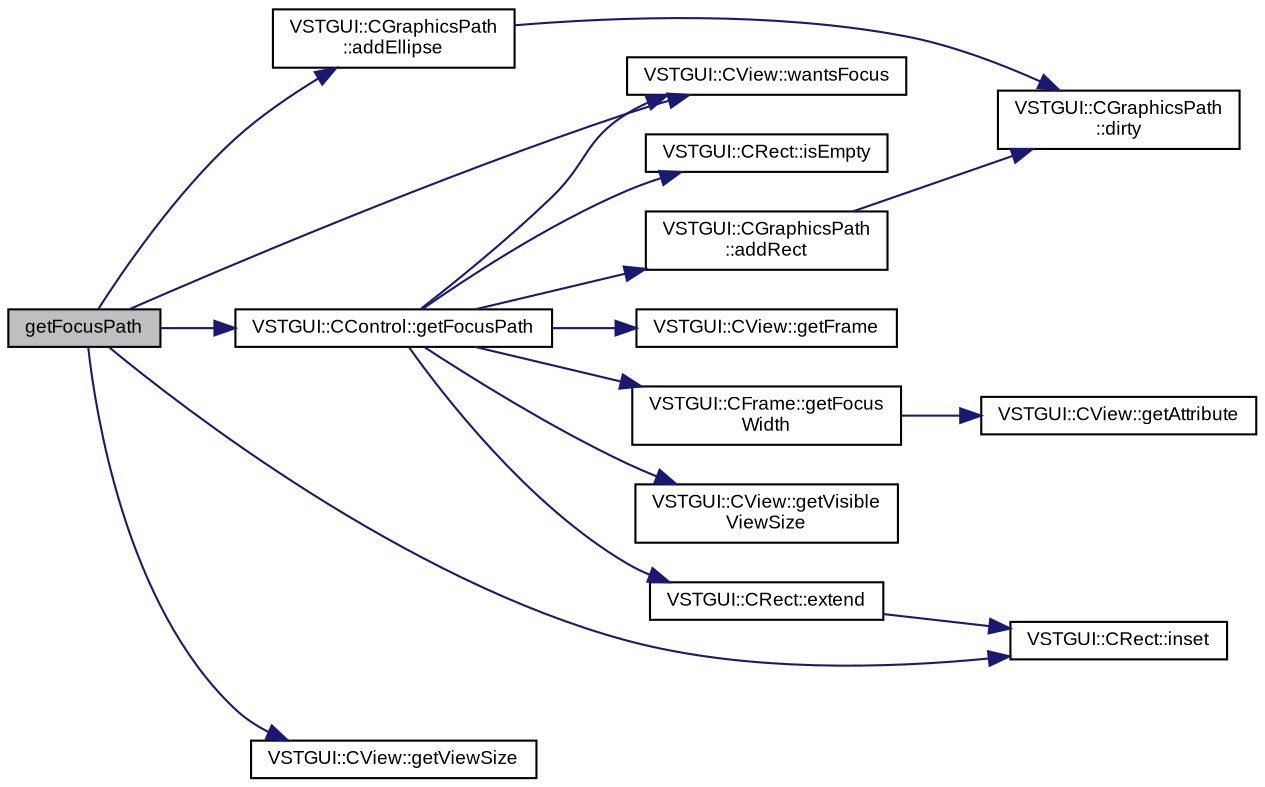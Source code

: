 digraph "getFocusPath"
{
  bgcolor="transparent";
  edge [fontname="Arial",fontsize="9",labelfontname="Arial",labelfontsize="9"];
  node [fontname="Arial",fontsize="9",shape=record];
  rankdir="LR";
  Node1 [label="getFocusPath",height=0.2,width=0.4,color="black", fillcolor="grey75", style="filled" fontcolor="black"];
  Node1 -> Node2 [color="midnightblue",fontsize="9",style="solid",fontname="Arial"];
  Node2 [label="VSTGUI::CView::wantsFocus",height=0.2,width=0.4,color="black",URL="$class_v_s_t_g_u_i_1_1_c_view.html#a1aaf63d0b9cd4a8f27328f2239a9951c",tooltip="check if view supports focus "];
  Node1 -> Node3 [color="midnightblue",fontsize="9",style="solid",fontname="Arial"];
  Node3 [label="VSTGUI::CView::getViewSize",height=0.2,width=0.4,color="black",URL="$class_v_s_t_g_u_i_1_1_c_view.html#a7b14fb07c53ccfa07dc91900f4fe01f1",tooltip="read only access to view size "];
  Node1 -> Node4 [color="midnightblue",fontsize="9",style="solid",fontname="Arial"];
  Node4 [label="VSTGUI::CRect::inset",height=0.2,width=0.4,color="black",URL="$struct_v_s_t_g_u_i_1_1_c_rect.html#a67f221f80f18e8bc5eaf06aa6d82aace"];
  Node1 -> Node5 [color="midnightblue",fontsize="9",style="solid",fontname="Arial"];
  Node5 [label="VSTGUI::CGraphicsPath\l::addEllipse",height=0.2,width=0.4,color="black",URL="$class_v_s_t_g_u_i_1_1_c_graphics_path.html#aa0c93c2b2815222d4d4031ceb8cd5331"];
  Node5 -> Node6 [color="midnightblue",fontsize="9",style="solid",fontname="Arial"];
  Node6 [label="VSTGUI::CGraphicsPath\l::dirty",height=0.2,width=0.4,color="black",URL="$class_v_s_t_g_u_i_1_1_c_graphics_path.html#af1cb1b3449a77dab0724c0698a81ca2c",tooltip="platform object should be released "];
  Node1 -> Node7 [color="midnightblue",fontsize="9",style="solid",fontname="Arial"];
  Node7 [label="VSTGUI::CControl::getFocusPath",height=0.2,width=0.4,color="black",URL="$class_v_s_t_g_u_i_1_1_c_control.html#aa8a6771777fd78c1a26ac13fc1fe12f1"];
  Node7 -> Node2 [color="midnightblue",fontsize="9",style="solid",fontname="Arial"];
  Node7 -> Node8 [color="midnightblue",fontsize="9",style="solid",fontname="Arial"];
  Node8 [label="VSTGUI::CView::getFrame",height=0.2,width=0.4,color="black",URL="$class_v_s_t_g_u_i_1_1_c_view.html#a2045d5fae6d0f8c615dc55113828359a",tooltip="get frame "];
  Node7 -> Node9 [color="midnightblue",fontsize="9",style="solid",fontname="Arial"];
  Node9 [label="VSTGUI::CFrame::getFocus\lWidth",height=0.2,width=0.4,color="black",URL="$class_v_s_t_g_u_i_1_1_c_frame.html#adda0ad474a167c57482da0d6f6673312",tooltip="get focus draw width "];
  Node9 -> Node10 [color="midnightblue",fontsize="9",style="solid",fontname="Arial"];
  Node10 [label="VSTGUI::CView::getAttribute",height=0.2,width=0.4,color="black",URL="$class_v_s_t_g_u_i_1_1_c_view.html#a1691269ee71c2cfedde6f940d7526baa",tooltip="get an attribute "];
  Node7 -> Node11 [color="midnightblue",fontsize="9",style="solid",fontname="Arial"];
  Node11 [label="VSTGUI::CView::getVisible\lViewSize",height=0.2,width=0.4,color="black",URL="$class_v_s_t_g_u_i_1_1_c_view.html#a53c47f5a0cddd21e71f53237879112da",tooltip="returns the visible size of the view "];
  Node7 -> Node12 [color="midnightblue",fontsize="9",style="solid",fontname="Arial"];
  Node12 [label="VSTGUI::CRect::isEmpty",height=0.2,width=0.4,color="black",URL="$struct_v_s_t_g_u_i_1_1_c_rect.html#a479432127ee77145cc19d6a2d1590821"];
  Node7 -> Node13 [color="midnightblue",fontsize="9",style="solid",fontname="Arial"];
  Node13 [label="VSTGUI::CGraphicsPath\l::addRect",height=0.2,width=0.4,color="black",URL="$class_v_s_t_g_u_i_1_1_c_graphics_path.html#ae4590118f1051be2a1e7f04a2e262fb9"];
  Node13 -> Node6 [color="midnightblue",fontsize="9",style="solid",fontname="Arial"];
  Node7 -> Node14 [color="midnightblue",fontsize="9",style="solid",fontname="Arial"];
  Node14 [label="VSTGUI::CRect::extend",height=0.2,width=0.4,color="black",URL="$struct_v_s_t_g_u_i_1_1_c_rect.html#ac8a3adf41d502477036a5257e0eacad4"];
  Node14 -> Node4 [color="midnightblue",fontsize="9",style="solid",fontname="Arial"];
}
